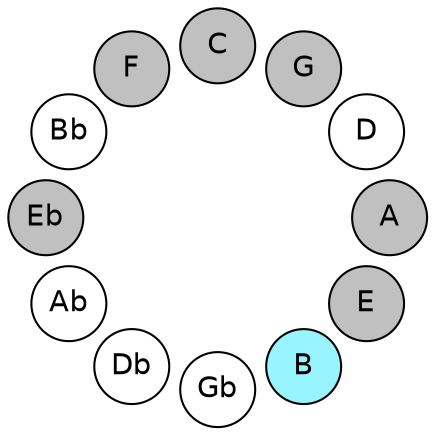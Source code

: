 
graph {

layout = circo;
mindist = .1

node [shape = circle, fontname = Helvetica, margin = 0, style = filled]
edge [style=invis]

subgraph 1 {
	E -- B -- Gb -- Db -- Ab -- Eb -- Bb -- F -- C -- G -- D -- A -- E
}

E [fillcolor = gray];
B [fillcolor = cadetblue1];
Gb [fillcolor = white];
Db [fillcolor = white];
Ab [fillcolor = white];
Eb [fillcolor = gray];
Bb [fillcolor = white];
F [fillcolor = gray];
C [fillcolor = gray];
G [fillcolor = gray];
D [fillcolor = white];
A [fillcolor = gray];
}

